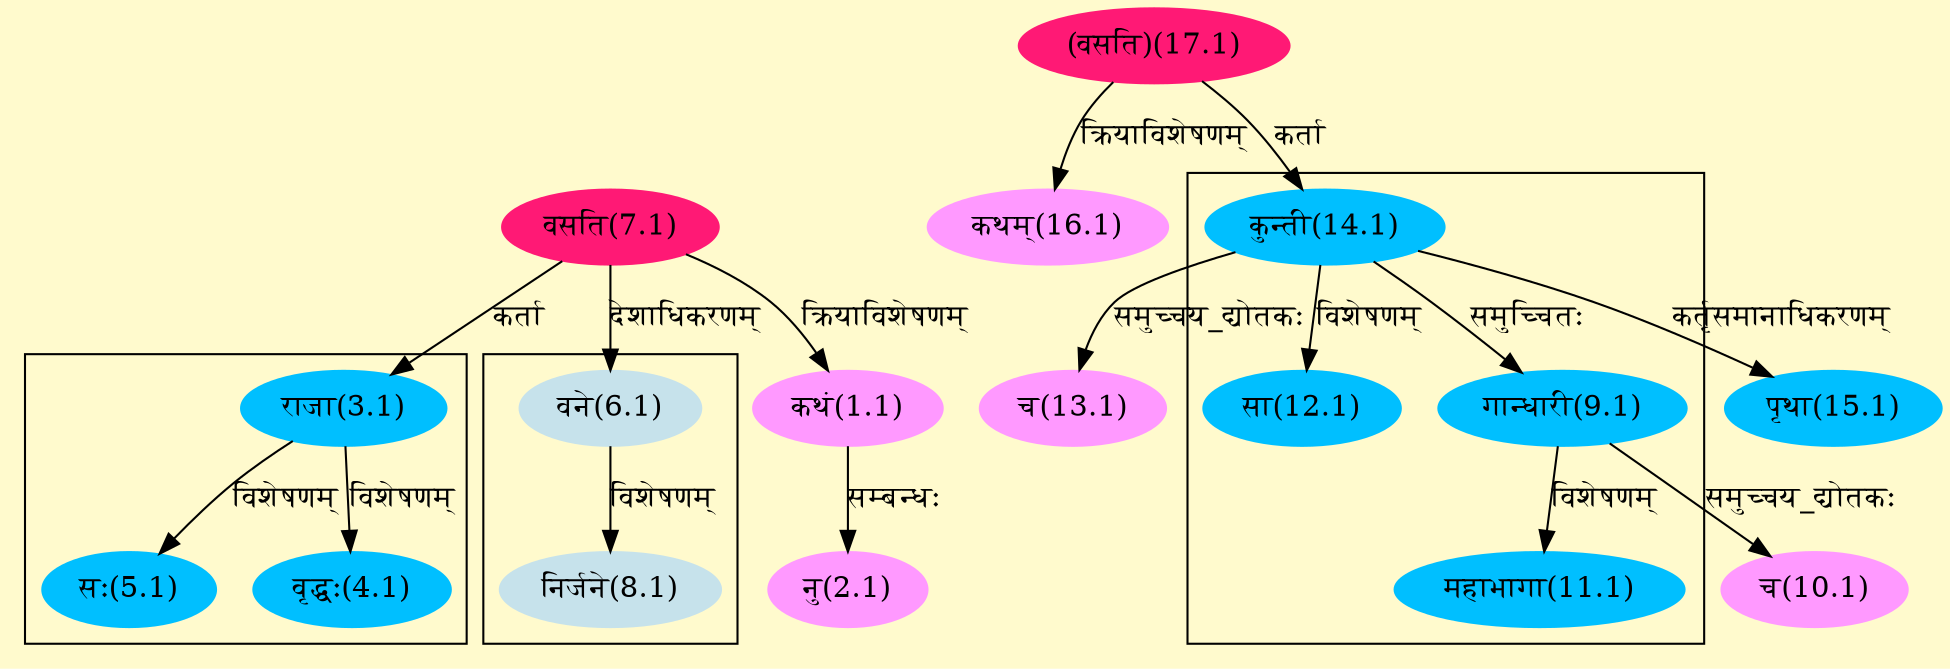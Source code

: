 digraph G{
rankdir=BT;
 compound=true;
 bgcolor="lemonchiffon1";

subgraph cluster_1{
Node4_1 [style=filled, color="#00BFFF" label = "वृद्धः(4.1)"]
Node3_1 [style=filled, color="#00BFFF" label = "राजा(3.1)"]
Node5_1 [style=filled, color="#00BFFF" label = "सः(5.1)"]

}

subgraph cluster_2{
Node8_1 [style=filled, color="#C6E2EB" label = "निर्जने(8.1)"]
Node6_1 [style=filled, color="#C6E2EB" label = "वने(6.1)"]

}

subgraph cluster_3{
Node9_1 [style=filled, color="#00BFFF" label = "गान्धारी(9.1)"]
Node14_1 [style=filled, color="#00BFFF" label = "कुन्ती(14.1)"]
Node11_1 [style=filled, color="#00BFFF" label = "महाभागा(11.1)"]
Node12_1 [style=filled, color="#00BFFF" label = "सा(12.1)"]

}
Node1_1 [style=filled, color="#FF99FF" label = "कथं(1.1)"]
Node7_1 [style=filled, color="#FF1975" label = "वसति(7.1)"]
Node2_1 [style=filled, color="#FF99FF" label = "नु(2.1)"]
Node3_1 [style=filled, color="#00BFFF" label = "राजा(3.1)"]
Node6_1 [style=filled, color="#C6E2EB" label = "वने(6.1)"]
Node [style=filled, color="" label = "()"]
Node10_1 [style=filled, color="#FF99FF" label = "च(10.1)"]
Node9_1 [style=filled, color="#00BFFF" label = "गान्धारी(9.1)"]
Node13_1 [style=filled, color="#FF99FF" label = "च(13.1)"]
Node14_1 [style=filled, color="#00BFFF" label = "कुन्ती(14.1)"]
Node17_1 [style=filled, color="#FF1975" label = "(वसति)(17.1)"]
Node15_1 [style=filled, color="#00BFFF" label = "पृथा(15.1)"]
Node16_1 [style=filled, color="#FF99FF" label = "कथम्(16.1)"]
/* Start of Relations section */

Node1_1 -> Node7_1 [  label="क्रियाविशेषणम्"  dir="back" ]
Node2_1 -> Node1_1 [  label="सम्बन्धः"  dir="back" ]
Node3_1 -> Node7_1 [  label="कर्ता"  dir="back" ]
Node4_1 -> Node3_1 [  label="विशेषणम्"  dir="back" ]
Node5_1 -> Node3_1 [  label="विशेषणम्"  dir="back" ]
Node6_1 -> Node7_1 [  label="देशाधिकरणम्"  dir="back" ]
Node8_1 -> Node6_1 [  label="विशेषणम्"  dir="back" ]
Node9_1 -> Node14_1 [  label="समुच्चितः"  dir="back" ]
Node10_1 -> Node9_1 [  label="समुच्चय_द्योतकः"  dir="back" ]
Node11_1 -> Node9_1 [  label="विशेषणम्"  dir="back" ]
Node12_1 -> Node14_1 [  label="विशेषणम्"  dir="back" ]
Node13_1 -> Node14_1 [  label="समुच्चय_द्योतकः"  dir="back" ]
Node14_1 -> Node17_1 [  label="कर्ता"  dir="back" ]
Node15_1 -> Node14_1 [  label="कर्तृसमानाधिकरणम्"  dir="back" ]
Node16_1 -> Node17_1 [  label="क्रियाविशेषणम्"  dir="back" ]
}
